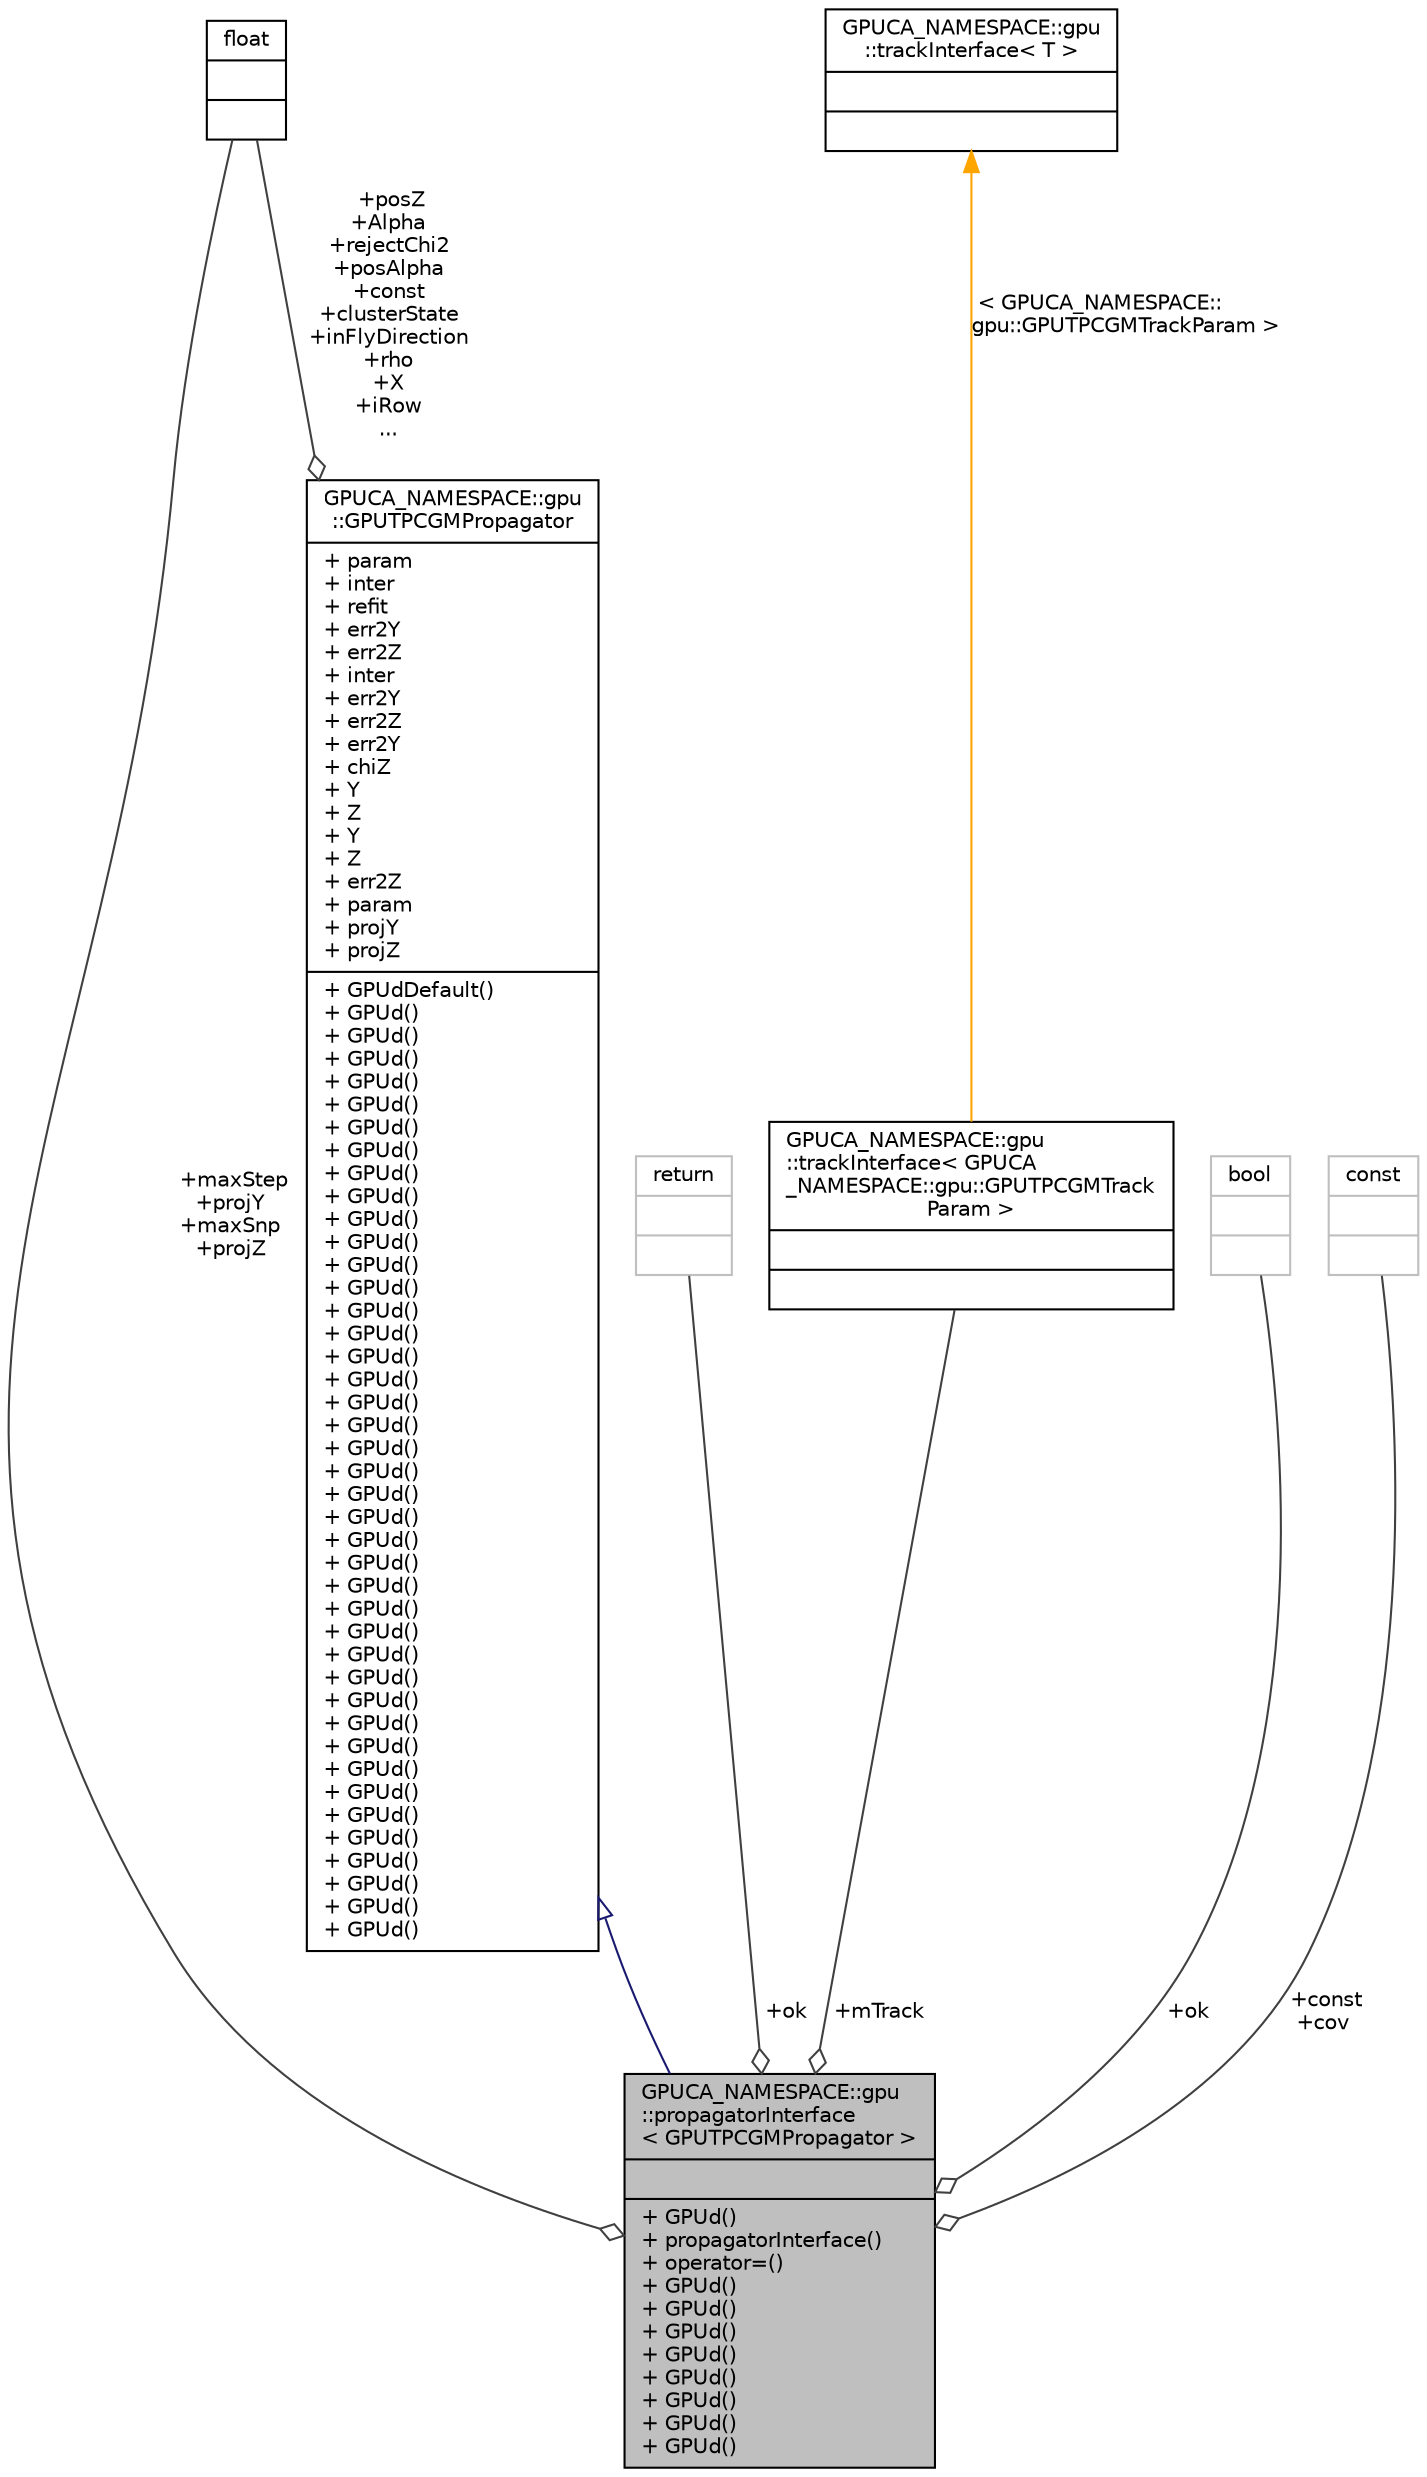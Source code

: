 digraph "GPUCA_NAMESPACE::gpu::propagatorInterface&lt; GPUTPCGMPropagator &gt;"
{
 // INTERACTIVE_SVG=YES
  bgcolor="transparent";
  edge [fontname="Helvetica",fontsize="10",labelfontname="Helvetica",labelfontsize="10"];
  node [fontname="Helvetica",fontsize="10",shape=record];
  Node2 [label="{GPUCA_NAMESPACE::gpu\l::propagatorInterface\l\< GPUTPCGMPropagator \>\n||+ GPUd()\l+ propagatorInterface()\l+ operator=()\l+ GPUd()\l+ GPUd()\l+ GPUd()\l+ GPUd()\l+ GPUd()\l+ GPUd()\l+ GPUd()\l+ GPUd()\l}",height=0.2,width=0.4,color="black", fillcolor="grey75", style="filled", fontcolor="black"];
  Node3 -> Node2 [dir="back",color="midnightblue",fontsize="10",style="solid",arrowtail="onormal",fontname="Helvetica"];
  Node3 [label="{GPUCA_NAMESPACE::gpu\l::GPUTPCGMPropagator\n|+ param\l+ inter\l+ refit\l+ err2Y\l+ err2Z\l+ inter\l+ err2Y\l+ err2Z\l+ err2Y\l+ chiZ\l+ Y\l+ Z\l+ Y\l+ Z\l+ err2Z\l+ param\l+ projY\l+ projZ\l|+ GPUdDefault()\l+ GPUd()\l+ GPUd()\l+ GPUd()\l+ GPUd()\l+ GPUd()\l+ GPUd()\l+ GPUd()\l+ GPUd()\l+ GPUd()\l+ GPUd()\l+ GPUd()\l+ GPUd()\l+ GPUd()\l+ GPUd()\l+ GPUd()\l+ GPUd()\l+ GPUd()\l+ GPUd()\l+ GPUd()\l+ GPUd()\l+ GPUd()\l+ GPUd()\l+ GPUd()\l+ GPUd()\l+ GPUd()\l+ GPUd()\l+ GPUd()\l+ GPUd()\l+ GPUd()\l+ GPUd()\l+ GPUd()\l+ GPUd()\l+ GPUd()\l+ GPUd()\l+ GPUd()\l+ GPUd()\l+ GPUd()\l+ GPUd()\l+ GPUd()\l+ GPUd()\l+ GPUd()\l}",height=0.2,width=0.4,color="black",URL="$d8/d01/classGPUCA__NAMESPACE_1_1gpu_1_1GPUTPCGMPropagator.html"];
  Node4 -> Node3 [color="grey25",fontsize="10",style="solid",label=" +posZ\n+Alpha\n+rejectChi2\n+posAlpha\n+const\n+clusterState\n+inFlyDirection\n+rho\n+X\n+iRow\n..." ,arrowhead="odiamond",fontname="Helvetica"];
  Node4 [label="{float\n||}",height=0.2,width=0.4,color="black",URL="$d4/dc3/classfloat.html"];
  Node5 -> Node2 [color="grey25",fontsize="10",style="solid",label=" +ok" ,arrowhead="odiamond",fontname="Helvetica"];
  Node5 [label="{return\n||}",height=0.2,width=0.4,color="grey75"];
  Node6 -> Node2 [color="grey25",fontsize="10",style="solid",label=" +mTrack" ,arrowhead="odiamond",fontname="Helvetica"];
  Node6 [label="{GPUCA_NAMESPACE::gpu\l::trackInterface\< GPUCA\l_NAMESPACE::gpu::GPUTPCGMTrack\lParam \>\n||}",height=0.2,width=0.4,color="black",URL="$d9/d7e/classGPUCA__NAMESPACE_1_1gpu_1_1trackInterface.html"];
  Node7 -> Node6 [dir="back",color="orange",fontsize="10",style="solid",label=" \< GPUCA_NAMESPACE::\lgpu::GPUTPCGMTrackParam \>" ,fontname="Helvetica"];
  Node7 [label="{GPUCA_NAMESPACE::gpu\l::trackInterface\< T \>\n||}",height=0.2,width=0.4,color="black",URL="$d9/d7e/classGPUCA__NAMESPACE_1_1gpu_1_1trackInterface.html"];
  Node4 -> Node2 [color="grey25",fontsize="10",style="solid",label=" +maxStep\n+projY\n+maxSnp\n+projZ" ,arrowhead="odiamond",fontname="Helvetica"];
  Node8 -> Node2 [color="grey25",fontsize="10",style="solid",label=" +ok" ,arrowhead="odiamond",fontname="Helvetica"];
  Node8 [label="{bool\n||}",height=0.2,width=0.4,color="grey75"];
  Node9 -> Node2 [color="grey25",fontsize="10",style="solid",label=" +const\n+cov" ,arrowhead="odiamond",fontname="Helvetica"];
  Node9 [label="{const\n||}",height=0.2,width=0.4,color="grey75"];
}
